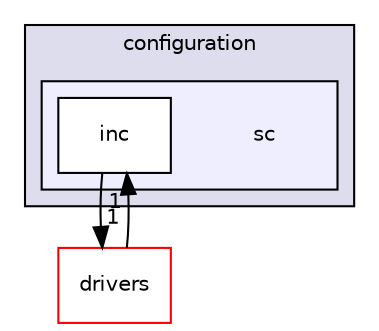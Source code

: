 digraph "sc" {
  compound=true
  node [ fontsize="10", fontname="Helvetica"];
  edge [ labelfontsize="10", labelfontname="Helvetica"];
  subgraph clusterdir_95f7b9d4854ca187ae337d299db232bb {
    graph [ bgcolor="#ddddee", pencolor="black", label="configuration" fontname="Helvetica", fontsize="10", URL="dir_95f7b9d4854ca187ae337d299db232bb.html"]
  subgraph clusterdir_fbf62556ca8a2b56d61fd86101648f2a {
    graph [ bgcolor="#eeeeff", pencolor="black", label="" URL="dir_fbf62556ca8a2b56d61fd86101648f2a.html"];
    dir_fbf62556ca8a2b56d61fd86101648f2a [shape=plaintext label="sc"];
    dir_6dd990fd0329ce0b806ab1faad717fa7 [shape=box label="inc" color="black" fillcolor="white" style="filled" URL="dir_6dd990fd0329ce0b806ab1faad717fa7.html"];
  }
  }
  dir_08ce54ab20ebf3a819d624811685620e [shape=box label="drivers" fillcolor="white" style="filled" color="red" URL="dir_08ce54ab20ebf3a819d624811685620e.html"];
  dir_6dd990fd0329ce0b806ab1faad717fa7->dir_08ce54ab20ebf3a819d624811685620e [headlabel="1", labeldistance=1.5 headhref="dir_000067_000006.html"];
  dir_08ce54ab20ebf3a819d624811685620e->dir_6dd990fd0329ce0b806ab1faad717fa7 [headlabel="1", labeldistance=1.5 headhref="dir_000006_000067.html"];
}
